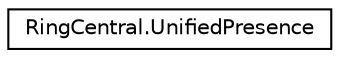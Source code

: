 digraph "Graphical Class Hierarchy"
{
 // LATEX_PDF_SIZE
  edge [fontname="Helvetica",fontsize="10",labelfontname="Helvetica",labelfontsize="10"];
  node [fontname="Helvetica",fontsize="10",shape=record];
  rankdir="LR";
  Node0 [label="RingCentral.UnifiedPresence",height=0.2,width=0.4,color="black", fillcolor="white", style="filled",URL="$classRingCentral_1_1UnifiedPresence.html",tooltip=" "];
}
